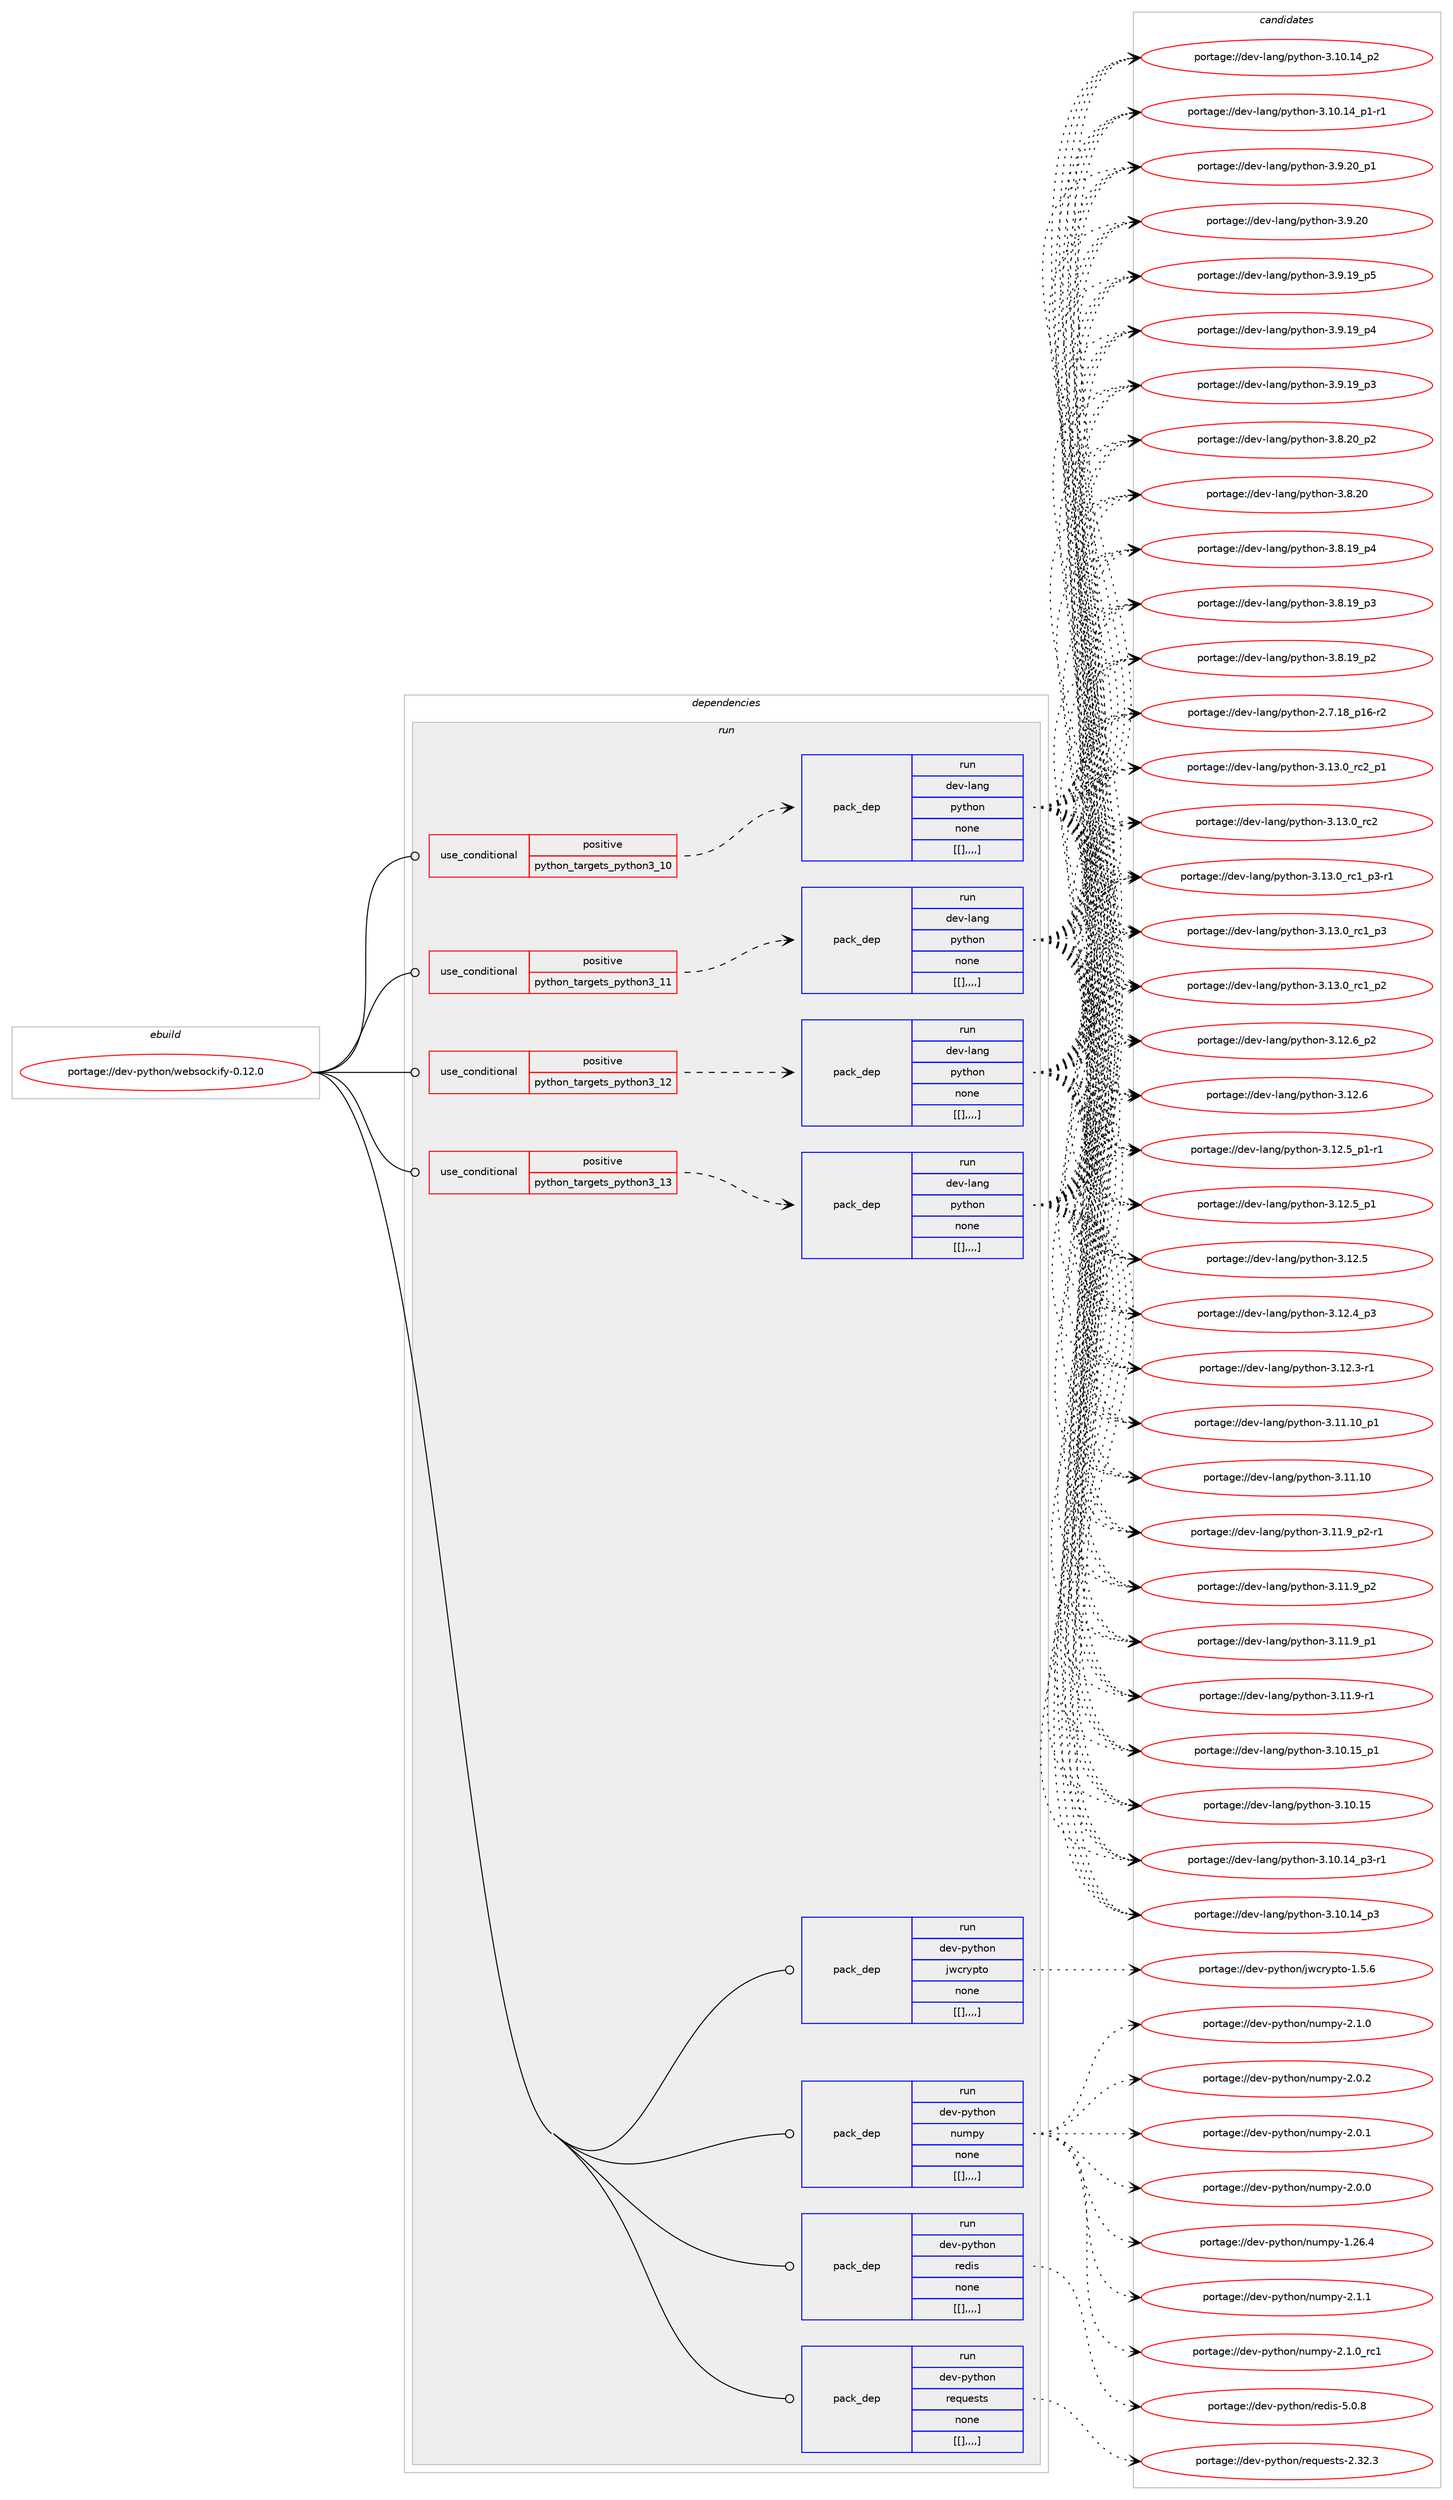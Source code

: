 digraph prolog {

# *************
# Graph options
# *************

newrank=true;
concentrate=true;
compound=true;
graph [rankdir=LR,fontname=Helvetica,fontsize=10,ranksep=1.5];#, ranksep=2.5, nodesep=0.2];
edge  [arrowhead=vee];
node  [fontname=Helvetica,fontsize=10];

# **********
# The ebuild
# **********

subgraph cluster_leftcol {
color=gray;
label=<<i>ebuild</i>>;
id [label="portage://dev-python/websockify-0.12.0", color=red, width=4, href="../dev-python/websockify-0.12.0.svg"];
}

# ****************
# The dependencies
# ****************

subgraph cluster_midcol {
color=gray;
label=<<i>dependencies</i>>;
subgraph cluster_compile {
fillcolor="#eeeeee";
style=filled;
label=<<i>compile</i>>;
}
subgraph cluster_compileandrun {
fillcolor="#eeeeee";
style=filled;
label=<<i>compile and run</i>>;
}
subgraph cluster_run {
fillcolor="#eeeeee";
style=filled;
label=<<i>run</i>>;
subgraph cond42965 {
dependency170851 [label=<<TABLE BORDER="0" CELLBORDER="1" CELLSPACING="0" CELLPADDING="4"><TR><TD ROWSPAN="3" CELLPADDING="10">use_conditional</TD></TR><TR><TD>positive</TD></TR><TR><TD>python_targets_python3_10</TD></TR></TABLE>>, shape=none, color=red];
subgraph pack126623 {
dependency170852 [label=<<TABLE BORDER="0" CELLBORDER="1" CELLSPACING="0" CELLPADDING="4" WIDTH="220"><TR><TD ROWSPAN="6" CELLPADDING="30">pack_dep</TD></TR><TR><TD WIDTH="110">run</TD></TR><TR><TD>dev-lang</TD></TR><TR><TD>python</TD></TR><TR><TD>none</TD></TR><TR><TD>[[],,,,]</TD></TR></TABLE>>, shape=none, color=blue];
}
dependency170851:e -> dependency170852:w [weight=20,style="dashed",arrowhead="vee"];
}
id:e -> dependency170851:w [weight=20,style="solid",arrowhead="odot"];
subgraph cond42966 {
dependency170853 [label=<<TABLE BORDER="0" CELLBORDER="1" CELLSPACING="0" CELLPADDING="4"><TR><TD ROWSPAN="3" CELLPADDING="10">use_conditional</TD></TR><TR><TD>positive</TD></TR><TR><TD>python_targets_python3_11</TD></TR></TABLE>>, shape=none, color=red];
subgraph pack126624 {
dependency170854 [label=<<TABLE BORDER="0" CELLBORDER="1" CELLSPACING="0" CELLPADDING="4" WIDTH="220"><TR><TD ROWSPAN="6" CELLPADDING="30">pack_dep</TD></TR><TR><TD WIDTH="110">run</TD></TR><TR><TD>dev-lang</TD></TR><TR><TD>python</TD></TR><TR><TD>none</TD></TR><TR><TD>[[],,,,]</TD></TR></TABLE>>, shape=none, color=blue];
}
dependency170853:e -> dependency170854:w [weight=20,style="dashed",arrowhead="vee"];
}
id:e -> dependency170853:w [weight=20,style="solid",arrowhead="odot"];
subgraph cond42967 {
dependency170855 [label=<<TABLE BORDER="0" CELLBORDER="1" CELLSPACING="0" CELLPADDING="4"><TR><TD ROWSPAN="3" CELLPADDING="10">use_conditional</TD></TR><TR><TD>positive</TD></TR><TR><TD>python_targets_python3_12</TD></TR></TABLE>>, shape=none, color=red];
subgraph pack126625 {
dependency170856 [label=<<TABLE BORDER="0" CELLBORDER="1" CELLSPACING="0" CELLPADDING="4" WIDTH="220"><TR><TD ROWSPAN="6" CELLPADDING="30">pack_dep</TD></TR><TR><TD WIDTH="110">run</TD></TR><TR><TD>dev-lang</TD></TR><TR><TD>python</TD></TR><TR><TD>none</TD></TR><TR><TD>[[],,,,]</TD></TR></TABLE>>, shape=none, color=blue];
}
dependency170855:e -> dependency170856:w [weight=20,style="dashed",arrowhead="vee"];
}
id:e -> dependency170855:w [weight=20,style="solid",arrowhead="odot"];
subgraph cond42968 {
dependency170857 [label=<<TABLE BORDER="0" CELLBORDER="1" CELLSPACING="0" CELLPADDING="4"><TR><TD ROWSPAN="3" CELLPADDING="10">use_conditional</TD></TR><TR><TD>positive</TD></TR><TR><TD>python_targets_python3_13</TD></TR></TABLE>>, shape=none, color=red];
subgraph pack126626 {
dependency170858 [label=<<TABLE BORDER="0" CELLBORDER="1" CELLSPACING="0" CELLPADDING="4" WIDTH="220"><TR><TD ROWSPAN="6" CELLPADDING="30">pack_dep</TD></TR><TR><TD WIDTH="110">run</TD></TR><TR><TD>dev-lang</TD></TR><TR><TD>python</TD></TR><TR><TD>none</TD></TR><TR><TD>[[],,,,]</TD></TR></TABLE>>, shape=none, color=blue];
}
dependency170857:e -> dependency170858:w [weight=20,style="dashed",arrowhead="vee"];
}
id:e -> dependency170857:w [weight=20,style="solid",arrowhead="odot"];
subgraph pack126627 {
dependency170859 [label=<<TABLE BORDER="0" CELLBORDER="1" CELLSPACING="0" CELLPADDING="4" WIDTH="220"><TR><TD ROWSPAN="6" CELLPADDING="30">pack_dep</TD></TR><TR><TD WIDTH="110">run</TD></TR><TR><TD>dev-python</TD></TR><TR><TD>jwcrypto</TD></TR><TR><TD>none</TD></TR><TR><TD>[[],,,,]</TD></TR></TABLE>>, shape=none, color=blue];
}
id:e -> dependency170859:w [weight=20,style="solid",arrowhead="odot"];
subgraph pack126628 {
dependency170860 [label=<<TABLE BORDER="0" CELLBORDER="1" CELLSPACING="0" CELLPADDING="4" WIDTH="220"><TR><TD ROWSPAN="6" CELLPADDING="30">pack_dep</TD></TR><TR><TD WIDTH="110">run</TD></TR><TR><TD>dev-python</TD></TR><TR><TD>numpy</TD></TR><TR><TD>none</TD></TR><TR><TD>[[],,,,]</TD></TR></TABLE>>, shape=none, color=blue];
}
id:e -> dependency170860:w [weight=20,style="solid",arrowhead="odot"];
subgraph pack126629 {
dependency170861 [label=<<TABLE BORDER="0" CELLBORDER="1" CELLSPACING="0" CELLPADDING="4" WIDTH="220"><TR><TD ROWSPAN="6" CELLPADDING="30">pack_dep</TD></TR><TR><TD WIDTH="110">run</TD></TR><TR><TD>dev-python</TD></TR><TR><TD>redis</TD></TR><TR><TD>none</TD></TR><TR><TD>[[],,,,]</TD></TR></TABLE>>, shape=none, color=blue];
}
id:e -> dependency170861:w [weight=20,style="solid",arrowhead="odot"];
subgraph pack126630 {
dependency170862 [label=<<TABLE BORDER="0" CELLBORDER="1" CELLSPACING="0" CELLPADDING="4" WIDTH="220"><TR><TD ROWSPAN="6" CELLPADDING="30">pack_dep</TD></TR><TR><TD WIDTH="110">run</TD></TR><TR><TD>dev-python</TD></TR><TR><TD>requests</TD></TR><TR><TD>none</TD></TR><TR><TD>[[],,,,]</TD></TR></TABLE>>, shape=none, color=blue];
}
id:e -> dependency170862:w [weight=20,style="solid",arrowhead="odot"];
}
}

# **************
# The candidates
# **************

subgraph cluster_choices {
rank=same;
color=gray;
label=<<i>candidates</i>>;

subgraph choice126623 {
color=black;
nodesep=1;
choice100101118451089711010347112121116104111110455146495146489511499509511249 [label="portage://dev-lang/python-3.13.0_rc2_p1", color=red, width=4,href="../dev-lang/python-3.13.0_rc2_p1.svg"];
choice10010111845108971101034711212111610411111045514649514648951149950 [label="portage://dev-lang/python-3.13.0_rc2", color=red, width=4,href="../dev-lang/python-3.13.0_rc2.svg"];
choice1001011184510897110103471121211161041111104551464951464895114994995112514511449 [label="portage://dev-lang/python-3.13.0_rc1_p3-r1", color=red, width=4,href="../dev-lang/python-3.13.0_rc1_p3-r1.svg"];
choice100101118451089711010347112121116104111110455146495146489511499499511251 [label="portage://dev-lang/python-3.13.0_rc1_p3", color=red, width=4,href="../dev-lang/python-3.13.0_rc1_p3.svg"];
choice100101118451089711010347112121116104111110455146495146489511499499511250 [label="portage://dev-lang/python-3.13.0_rc1_p2", color=red, width=4,href="../dev-lang/python-3.13.0_rc1_p2.svg"];
choice100101118451089711010347112121116104111110455146495046549511250 [label="portage://dev-lang/python-3.12.6_p2", color=red, width=4,href="../dev-lang/python-3.12.6_p2.svg"];
choice10010111845108971101034711212111610411111045514649504654 [label="portage://dev-lang/python-3.12.6", color=red, width=4,href="../dev-lang/python-3.12.6.svg"];
choice1001011184510897110103471121211161041111104551464950465395112494511449 [label="portage://dev-lang/python-3.12.5_p1-r1", color=red, width=4,href="../dev-lang/python-3.12.5_p1-r1.svg"];
choice100101118451089711010347112121116104111110455146495046539511249 [label="portage://dev-lang/python-3.12.5_p1", color=red, width=4,href="../dev-lang/python-3.12.5_p1.svg"];
choice10010111845108971101034711212111610411111045514649504653 [label="portage://dev-lang/python-3.12.5", color=red, width=4,href="../dev-lang/python-3.12.5.svg"];
choice100101118451089711010347112121116104111110455146495046529511251 [label="portage://dev-lang/python-3.12.4_p3", color=red, width=4,href="../dev-lang/python-3.12.4_p3.svg"];
choice100101118451089711010347112121116104111110455146495046514511449 [label="portage://dev-lang/python-3.12.3-r1", color=red, width=4,href="../dev-lang/python-3.12.3-r1.svg"];
choice10010111845108971101034711212111610411111045514649494649489511249 [label="portage://dev-lang/python-3.11.10_p1", color=red, width=4,href="../dev-lang/python-3.11.10_p1.svg"];
choice1001011184510897110103471121211161041111104551464949464948 [label="portage://dev-lang/python-3.11.10", color=red, width=4,href="../dev-lang/python-3.11.10.svg"];
choice1001011184510897110103471121211161041111104551464949465795112504511449 [label="portage://dev-lang/python-3.11.9_p2-r1", color=red, width=4,href="../dev-lang/python-3.11.9_p2-r1.svg"];
choice100101118451089711010347112121116104111110455146494946579511250 [label="portage://dev-lang/python-3.11.9_p2", color=red, width=4,href="../dev-lang/python-3.11.9_p2.svg"];
choice100101118451089711010347112121116104111110455146494946579511249 [label="portage://dev-lang/python-3.11.9_p1", color=red, width=4,href="../dev-lang/python-3.11.9_p1.svg"];
choice100101118451089711010347112121116104111110455146494946574511449 [label="portage://dev-lang/python-3.11.9-r1", color=red, width=4,href="../dev-lang/python-3.11.9-r1.svg"];
choice10010111845108971101034711212111610411111045514649484649539511249 [label="portage://dev-lang/python-3.10.15_p1", color=red, width=4,href="../dev-lang/python-3.10.15_p1.svg"];
choice1001011184510897110103471121211161041111104551464948464953 [label="portage://dev-lang/python-3.10.15", color=red, width=4,href="../dev-lang/python-3.10.15.svg"];
choice100101118451089711010347112121116104111110455146494846495295112514511449 [label="portage://dev-lang/python-3.10.14_p3-r1", color=red, width=4,href="../dev-lang/python-3.10.14_p3-r1.svg"];
choice10010111845108971101034711212111610411111045514649484649529511251 [label="portage://dev-lang/python-3.10.14_p3", color=red, width=4,href="../dev-lang/python-3.10.14_p3.svg"];
choice10010111845108971101034711212111610411111045514649484649529511250 [label="portage://dev-lang/python-3.10.14_p2", color=red, width=4,href="../dev-lang/python-3.10.14_p2.svg"];
choice100101118451089711010347112121116104111110455146494846495295112494511449 [label="portage://dev-lang/python-3.10.14_p1-r1", color=red, width=4,href="../dev-lang/python-3.10.14_p1-r1.svg"];
choice100101118451089711010347112121116104111110455146574650489511249 [label="portage://dev-lang/python-3.9.20_p1", color=red, width=4,href="../dev-lang/python-3.9.20_p1.svg"];
choice10010111845108971101034711212111610411111045514657465048 [label="portage://dev-lang/python-3.9.20", color=red, width=4,href="../dev-lang/python-3.9.20.svg"];
choice100101118451089711010347112121116104111110455146574649579511253 [label="portage://dev-lang/python-3.9.19_p5", color=red, width=4,href="../dev-lang/python-3.9.19_p5.svg"];
choice100101118451089711010347112121116104111110455146574649579511252 [label="portage://dev-lang/python-3.9.19_p4", color=red, width=4,href="../dev-lang/python-3.9.19_p4.svg"];
choice100101118451089711010347112121116104111110455146574649579511251 [label="portage://dev-lang/python-3.9.19_p3", color=red, width=4,href="../dev-lang/python-3.9.19_p3.svg"];
choice100101118451089711010347112121116104111110455146564650489511250 [label="portage://dev-lang/python-3.8.20_p2", color=red, width=4,href="../dev-lang/python-3.8.20_p2.svg"];
choice10010111845108971101034711212111610411111045514656465048 [label="portage://dev-lang/python-3.8.20", color=red, width=4,href="../dev-lang/python-3.8.20.svg"];
choice100101118451089711010347112121116104111110455146564649579511252 [label="portage://dev-lang/python-3.8.19_p4", color=red, width=4,href="../dev-lang/python-3.8.19_p4.svg"];
choice100101118451089711010347112121116104111110455146564649579511251 [label="portage://dev-lang/python-3.8.19_p3", color=red, width=4,href="../dev-lang/python-3.8.19_p3.svg"];
choice100101118451089711010347112121116104111110455146564649579511250 [label="portage://dev-lang/python-3.8.19_p2", color=red, width=4,href="../dev-lang/python-3.8.19_p2.svg"];
choice100101118451089711010347112121116104111110455046554649569511249544511450 [label="portage://dev-lang/python-2.7.18_p16-r2", color=red, width=4,href="../dev-lang/python-2.7.18_p16-r2.svg"];
dependency170852:e -> choice100101118451089711010347112121116104111110455146495146489511499509511249:w [style=dotted,weight="100"];
dependency170852:e -> choice10010111845108971101034711212111610411111045514649514648951149950:w [style=dotted,weight="100"];
dependency170852:e -> choice1001011184510897110103471121211161041111104551464951464895114994995112514511449:w [style=dotted,weight="100"];
dependency170852:e -> choice100101118451089711010347112121116104111110455146495146489511499499511251:w [style=dotted,weight="100"];
dependency170852:e -> choice100101118451089711010347112121116104111110455146495146489511499499511250:w [style=dotted,weight="100"];
dependency170852:e -> choice100101118451089711010347112121116104111110455146495046549511250:w [style=dotted,weight="100"];
dependency170852:e -> choice10010111845108971101034711212111610411111045514649504654:w [style=dotted,weight="100"];
dependency170852:e -> choice1001011184510897110103471121211161041111104551464950465395112494511449:w [style=dotted,weight="100"];
dependency170852:e -> choice100101118451089711010347112121116104111110455146495046539511249:w [style=dotted,weight="100"];
dependency170852:e -> choice10010111845108971101034711212111610411111045514649504653:w [style=dotted,weight="100"];
dependency170852:e -> choice100101118451089711010347112121116104111110455146495046529511251:w [style=dotted,weight="100"];
dependency170852:e -> choice100101118451089711010347112121116104111110455146495046514511449:w [style=dotted,weight="100"];
dependency170852:e -> choice10010111845108971101034711212111610411111045514649494649489511249:w [style=dotted,weight="100"];
dependency170852:e -> choice1001011184510897110103471121211161041111104551464949464948:w [style=dotted,weight="100"];
dependency170852:e -> choice1001011184510897110103471121211161041111104551464949465795112504511449:w [style=dotted,weight="100"];
dependency170852:e -> choice100101118451089711010347112121116104111110455146494946579511250:w [style=dotted,weight="100"];
dependency170852:e -> choice100101118451089711010347112121116104111110455146494946579511249:w [style=dotted,weight="100"];
dependency170852:e -> choice100101118451089711010347112121116104111110455146494946574511449:w [style=dotted,weight="100"];
dependency170852:e -> choice10010111845108971101034711212111610411111045514649484649539511249:w [style=dotted,weight="100"];
dependency170852:e -> choice1001011184510897110103471121211161041111104551464948464953:w [style=dotted,weight="100"];
dependency170852:e -> choice100101118451089711010347112121116104111110455146494846495295112514511449:w [style=dotted,weight="100"];
dependency170852:e -> choice10010111845108971101034711212111610411111045514649484649529511251:w [style=dotted,weight="100"];
dependency170852:e -> choice10010111845108971101034711212111610411111045514649484649529511250:w [style=dotted,weight="100"];
dependency170852:e -> choice100101118451089711010347112121116104111110455146494846495295112494511449:w [style=dotted,weight="100"];
dependency170852:e -> choice100101118451089711010347112121116104111110455146574650489511249:w [style=dotted,weight="100"];
dependency170852:e -> choice10010111845108971101034711212111610411111045514657465048:w [style=dotted,weight="100"];
dependency170852:e -> choice100101118451089711010347112121116104111110455146574649579511253:w [style=dotted,weight="100"];
dependency170852:e -> choice100101118451089711010347112121116104111110455146574649579511252:w [style=dotted,weight="100"];
dependency170852:e -> choice100101118451089711010347112121116104111110455146574649579511251:w [style=dotted,weight="100"];
dependency170852:e -> choice100101118451089711010347112121116104111110455146564650489511250:w [style=dotted,weight="100"];
dependency170852:e -> choice10010111845108971101034711212111610411111045514656465048:w [style=dotted,weight="100"];
dependency170852:e -> choice100101118451089711010347112121116104111110455146564649579511252:w [style=dotted,weight="100"];
dependency170852:e -> choice100101118451089711010347112121116104111110455146564649579511251:w [style=dotted,weight="100"];
dependency170852:e -> choice100101118451089711010347112121116104111110455146564649579511250:w [style=dotted,weight="100"];
dependency170852:e -> choice100101118451089711010347112121116104111110455046554649569511249544511450:w [style=dotted,weight="100"];
}
subgraph choice126624 {
color=black;
nodesep=1;
choice100101118451089711010347112121116104111110455146495146489511499509511249 [label="portage://dev-lang/python-3.13.0_rc2_p1", color=red, width=4,href="../dev-lang/python-3.13.0_rc2_p1.svg"];
choice10010111845108971101034711212111610411111045514649514648951149950 [label="portage://dev-lang/python-3.13.0_rc2", color=red, width=4,href="../dev-lang/python-3.13.0_rc2.svg"];
choice1001011184510897110103471121211161041111104551464951464895114994995112514511449 [label="portage://dev-lang/python-3.13.0_rc1_p3-r1", color=red, width=4,href="../dev-lang/python-3.13.0_rc1_p3-r1.svg"];
choice100101118451089711010347112121116104111110455146495146489511499499511251 [label="portage://dev-lang/python-3.13.0_rc1_p3", color=red, width=4,href="../dev-lang/python-3.13.0_rc1_p3.svg"];
choice100101118451089711010347112121116104111110455146495146489511499499511250 [label="portage://dev-lang/python-3.13.0_rc1_p2", color=red, width=4,href="../dev-lang/python-3.13.0_rc1_p2.svg"];
choice100101118451089711010347112121116104111110455146495046549511250 [label="portage://dev-lang/python-3.12.6_p2", color=red, width=4,href="../dev-lang/python-3.12.6_p2.svg"];
choice10010111845108971101034711212111610411111045514649504654 [label="portage://dev-lang/python-3.12.6", color=red, width=4,href="../dev-lang/python-3.12.6.svg"];
choice1001011184510897110103471121211161041111104551464950465395112494511449 [label="portage://dev-lang/python-3.12.5_p1-r1", color=red, width=4,href="../dev-lang/python-3.12.5_p1-r1.svg"];
choice100101118451089711010347112121116104111110455146495046539511249 [label="portage://dev-lang/python-3.12.5_p1", color=red, width=4,href="../dev-lang/python-3.12.5_p1.svg"];
choice10010111845108971101034711212111610411111045514649504653 [label="portage://dev-lang/python-3.12.5", color=red, width=4,href="../dev-lang/python-3.12.5.svg"];
choice100101118451089711010347112121116104111110455146495046529511251 [label="portage://dev-lang/python-3.12.4_p3", color=red, width=4,href="../dev-lang/python-3.12.4_p3.svg"];
choice100101118451089711010347112121116104111110455146495046514511449 [label="portage://dev-lang/python-3.12.3-r1", color=red, width=4,href="../dev-lang/python-3.12.3-r1.svg"];
choice10010111845108971101034711212111610411111045514649494649489511249 [label="portage://dev-lang/python-3.11.10_p1", color=red, width=4,href="../dev-lang/python-3.11.10_p1.svg"];
choice1001011184510897110103471121211161041111104551464949464948 [label="portage://dev-lang/python-3.11.10", color=red, width=4,href="../dev-lang/python-3.11.10.svg"];
choice1001011184510897110103471121211161041111104551464949465795112504511449 [label="portage://dev-lang/python-3.11.9_p2-r1", color=red, width=4,href="../dev-lang/python-3.11.9_p2-r1.svg"];
choice100101118451089711010347112121116104111110455146494946579511250 [label="portage://dev-lang/python-3.11.9_p2", color=red, width=4,href="../dev-lang/python-3.11.9_p2.svg"];
choice100101118451089711010347112121116104111110455146494946579511249 [label="portage://dev-lang/python-3.11.9_p1", color=red, width=4,href="../dev-lang/python-3.11.9_p1.svg"];
choice100101118451089711010347112121116104111110455146494946574511449 [label="portage://dev-lang/python-3.11.9-r1", color=red, width=4,href="../dev-lang/python-3.11.9-r1.svg"];
choice10010111845108971101034711212111610411111045514649484649539511249 [label="portage://dev-lang/python-3.10.15_p1", color=red, width=4,href="../dev-lang/python-3.10.15_p1.svg"];
choice1001011184510897110103471121211161041111104551464948464953 [label="portage://dev-lang/python-3.10.15", color=red, width=4,href="../dev-lang/python-3.10.15.svg"];
choice100101118451089711010347112121116104111110455146494846495295112514511449 [label="portage://dev-lang/python-3.10.14_p3-r1", color=red, width=4,href="../dev-lang/python-3.10.14_p3-r1.svg"];
choice10010111845108971101034711212111610411111045514649484649529511251 [label="portage://dev-lang/python-3.10.14_p3", color=red, width=4,href="../dev-lang/python-3.10.14_p3.svg"];
choice10010111845108971101034711212111610411111045514649484649529511250 [label="portage://dev-lang/python-3.10.14_p2", color=red, width=4,href="../dev-lang/python-3.10.14_p2.svg"];
choice100101118451089711010347112121116104111110455146494846495295112494511449 [label="portage://dev-lang/python-3.10.14_p1-r1", color=red, width=4,href="../dev-lang/python-3.10.14_p1-r1.svg"];
choice100101118451089711010347112121116104111110455146574650489511249 [label="portage://dev-lang/python-3.9.20_p1", color=red, width=4,href="../dev-lang/python-3.9.20_p1.svg"];
choice10010111845108971101034711212111610411111045514657465048 [label="portage://dev-lang/python-3.9.20", color=red, width=4,href="../dev-lang/python-3.9.20.svg"];
choice100101118451089711010347112121116104111110455146574649579511253 [label="portage://dev-lang/python-3.9.19_p5", color=red, width=4,href="../dev-lang/python-3.9.19_p5.svg"];
choice100101118451089711010347112121116104111110455146574649579511252 [label="portage://dev-lang/python-3.9.19_p4", color=red, width=4,href="../dev-lang/python-3.9.19_p4.svg"];
choice100101118451089711010347112121116104111110455146574649579511251 [label="portage://dev-lang/python-3.9.19_p3", color=red, width=4,href="../dev-lang/python-3.9.19_p3.svg"];
choice100101118451089711010347112121116104111110455146564650489511250 [label="portage://dev-lang/python-3.8.20_p2", color=red, width=4,href="../dev-lang/python-3.8.20_p2.svg"];
choice10010111845108971101034711212111610411111045514656465048 [label="portage://dev-lang/python-3.8.20", color=red, width=4,href="../dev-lang/python-3.8.20.svg"];
choice100101118451089711010347112121116104111110455146564649579511252 [label="portage://dev-lang/python-3.8.19_p4", color=red, width=4,href="../dev-lang/python-3.8.19_p4.svg"];
choice100101118451089711010347112121116104111110455146564649579511251 [label="portage://dev-lang/python-3.8.19_p3", color=red, width=4,href="../dev-lang/python-3.8.19_p3.svg"];
choice100101118451089711010347112121116104111110455146564649579511250 [label="portage://dev-lang/python-3.8.19_p2", color=red, width=4,href="../dev-lang/python-3.8.19_p2.svg"];
choice100101118451089711010347112121116104111110455046554649569511249544511450 [label="portage://dev-lang/python-2.7.18_p16-r2", color=red, width=4,href="../dev-lang/python-2.7.18_p16-r2.svg"];
dependency170854:e -> choice100101118451089711010347112121116104111110455146495146489511499509511249:w [style=dotted,weight="100"];
dependency170854:e -> choice10010111845108971101034711212111610411111045514649514648951149950:w [style=dotted,weight="100"];
dependency170854:e -> choice1001011184510897110103471121211161041111104551464951464895114994995112514511449:w [style=dotted,weight="100"];
dependency170854:e -> choice100101118451089711010347112121116104111110455146495146489511499499511251:w [style=dotted,weight="100"];
dependency170854:e -> choice100101118451089711010347112121116104111110455146495146489511499499511250:w [style=dotted,weight="100"];
dependency170854:e -> choice100101118451089711010347112121116104111110455146495046549511250:w [style=dotted,weight="100"];
dependency170854:e -> choice10010111845108971101034711212111610411111045514649504654:w [style=dotted,weight="100"];
dependency170854:e -> choice1001011184510897110103471121211161041111104551464950465395112494511449:w [style=dotted,weight="100"];
dependency170854:e -> choice100101118451089711010347112121116104111110455146495046539511249:w [style=dotted,weight="100"];
dependency170854:e -> choice10010111845108971101034711212111610411111045514649504653:w [style=dotted,weight="100"];
dependency170854:e -> choice100101118451089711010347112121116104111110455146495046529511251:w [style=dotted,weight="100"];
dependency170854:e -> choice100101118451089711010347112121116104111110455146495046514511449:w [style=dotted,weight="100"];
dependency170854:e -> choice10010111845108971101034711212111610411111045514649494649489511249:w [style=dotted,weight="100"];
dependency170854:e -> choice1001011184510897110103471121211161041111104551464949464948:w [style=dotted,weight="100"];
dependency170854:e -> choice1001011184510897110103471121211161041111104551464949465795112504511449:w [style=dotted,weight="100"];
dependency170854:e -> choice100101118451089711010347112121116104111110455146494946579511250:w [style=dotted,weight="100"];
dependency170854:e -> choice100101118451089711010347112121116104111110455146494946579511249:w [style=dotted,weight="100"];
dependency170854:e -> choice100101118451089711010347112121116104111110455146494946574511449:w [style=dotted,weight="100"];
dependency170854:e -> choice10010111845108971101034711212111610411111045514649484649539511249:w [style=dotted,weight="100"];
dependency170854:e -> choice1001011184510897110103471121211161041111104551464948464953:w [style=dotted,weight="100"];
dependency170854:e -> choice100101118451089711010347112121116104111110455146494846495295112514511449:w [style=dotted,weight="100"];
dependency170854:e -> choice10010111845108971101034711212111610411111045514649484649529511251:w [style=dotted,weight="100"];
dependency170854:e -> choice10010111845108971101034711212111610411111045514649484649529511250:w [style=dotted,weight="100"];
dependency170854:e -> choice100101118451089711010347112121116104111110455146494846495295112494511449:w [style=dotted,weight="100"];
dependency170854:e -> choice100101118451089711010347112121116104111110455146574650489511249:w [style=dotted,weight="100"];
dependency170854:e -> choice10010111845108971101034711212111610411111045514657465048:w [style=dotted,weight="100"];
dependency170854:e -> choice100101118451089711010347112121116104111110455146574649579511253:w [style=dotted,weight="100"];
dependency170854:e -> choice100101118451089711010347112121116104111110455146574649579511252:w [style=dotted,weight="100"];
dependency170854:e -> choice100101118451089711010347112121116104111110455146574649579511251:w [style=dotted,weight="100"];
dependency170854:e -> choice100101118451089711010347112121116104111110455146564650489511250:w [style=dotted,weight="100"];
dependency170854:e -> choice10010111845108971101034711212111610411111045514656465048:w [style=dotted,weight="100"];
dependency170854:e -> choice100101118451089711010347112121116104111110455146564649579511252:w [style=dotted,weight="100"];
dependency170854:e -> choice100101118451089711010347112121116104111110455146564649579511251:w [style=dotted,weight="100"];
dependency170854:e -> choice100101118451089711010347112121116104111110455146564649579511250:w [style=dotted,weight="100"];
dependency170854:e -> choice100101118451089711010347112121116104111110455046554649569511249544511450:w [style=dotted,weight="100"];
}
subgraph choice126625 {
color=black;
nodesep=1;
choice100101118451089711010347112121116104111110455146495146489511499509511249 [label="portage://dev-lang/python-3.13.0_rc2_p1", color=red, width=4,href="../dev-lang/python-3.13.0_rc2_p1.svg"];
choice10010111845108971101034711212111610411111045514649514648951149950 [label="portage://dev-lang/python-3.13.0_rc2", color=red, width=4,href="../dev-lang/python-3.13.0_rc2.svg"];
choice1001011184510897110103471121211161041111104551464951464895114994995112514511449 [label="portage://dev-lang/python-3.13.0_rc1_p3-r1", color=red, width=4,href="../dev-lang/python-3.13.0_rc1_p3-r1.svg"];
choice100101118451089711010347112121116104111110455146495146489511499499511251 [label="portage://dev-lang/python-3.13.0_rc1_p3", color=red, width=4,href="../dev-lang/python-3.13.0_rc1_p3.svg"];
choice100101118451089711010347112121116104111110455146495146489511499499511250 [label="portage://dev-lang/python-3.13.0_rc1_p2", color=red, width=4,href="../dev-lang/python-3.13.0_rc1_p2.svg"];
choice100101118451089711010347112121116104111110455146495046549511250 [label="portage://dev-lang/python-3.12.6_p2", color=red, width=4,href="../dev-lang/python-3.12.6_p2.svg"];
choice10010111845108971101034711212111610411111045514649504654 [label="portage://dev-lang/python-3.12.6", color=red, width=4,href="../dev-lang/python-3.12.6.svg"];
choice1001011184510897110103471121211161041111104551464950465395112494511449 [label="portage://dev-lang/python-3.12.5_p1-r1", color=red, width=4,href="../dev-lang/python-3.12.5_p1-r1.svg"];
choice100101118451089711010347112121116104111110455146495046539511249 [label="portage://dev-lang/python-3.12.5_p1", color=red, width=4,href="../dev-lang/python-3.12.5_p1.svg"];
choice10010111845108971101034711212111610411111045514649504653 [label="portage://dev-lang/python-3.12.5", color=red, width=4,href="../dev-lang/python-3.12.5.svg"];
choice100101118451089711010347112121116104111110455146495046529511251 [label="portage://dev-lang/python-3.12.4_p3", color=red, width=4,href="../dev-lang/python-3.12.4_p3.svg"];
choice100101118451089711010347112121116104111110455146495046514511449 [label="portage://dev-lang/python-3.12.3-r1", color=red, width=4,href="../dev-lang/python-3.12.3-r1.svg"];
choice10010111845108971101034711212111610411111045514649494649489511249 [label="portage://dev-lang/python-3.11.10_p1", color=red, width=4,href="../dev-lang/python-3.11.10_p1.svg"];
choice1001011184510897110103471121211161041111104551464949464948 [label="portage://dev-lang/python-3.11.10", color=red, width=4,href="../dev-lang/python-3.11.10.svg"];
choice1001011184510897110103471121211161041111104551464949465795112504511449 [label="portage://dev-lang/python-3.11.9_p2-r1", color=red, width=4,href="../dev-lang/python-3.11.9_p2-r1.svg"];
choice100101118451089711010347112121116104111110455146494946579511250 [label="portage://dev-lang/python-3.11.9_p2", color=red, width=4,href="../dev-lang/python-3.11.9_p2.svg"];
choice100101118451089711010347112121116104111110455146494946579511249 [label="portage://dev-lang/python-3.11.9_p1", color=red, width=4,href="../dev-lang/python-3.11.9_p1.svg"];
choice100101118451089711010347112121116104111110455146494946574511449 [label="portage://dev-lang/python-3.11.9-r1", color=red, width=4,href="../dev-lang/python-3.11.9-r1.svg"];
choice10010111845108971101034711212111610411111045514649484649539511249 [label="portage://dev-lang/python-3.10.15_p1", color=red, width=4,href="../dev-lang/python-3.10.15_p1.svg"];
choice1001011184510897110103471121211161041111104551464948464953 [label="portage://dev-lang/python-3.10.15", color=red, width=4,href="../dev-lang/python-3.10.15.svg"];
choice100101118451089711010347112121116104111110455146494846495295112514511449 [label="portage://dev-lang/python-3.10.14_p3-r1", color=red, width=4,href="../dev-lang/python-3.10.14_p3-r1.svg"];
choice10010111845108971101034711212111610411111045514649484649529511251 [label="portage://dev-lang/python-3.10.14_p3", color=red, width=4,href="../dev-lang/python-3.10.14_p3.svg"];
choice10010111845108971101034711212111610411111045514649484649529511250 [label="portage://dev-lang/python-3.10.14_p2", color=red, width=4,href="../dev-lang/python-3.10.14_p2.svg"];
choice100101118451089711010347112121116104111110455146494846495295112494511449 [label="portage://dev-lang/python-3.10.14_p1-r1", color=red, width=4,href="../dev-lang/python-3.10.14_p1-r1.svg"];
choice100101118451089711010347112121116104111110455146574650489511249 [label="portage://dev-lang/python-3.9.20_p1", color=red, width=4,href="../dev-lang/python-3.9.20_p1.svg"];
choice10010111845108971101034711212111610411111045514657465048 [label="portage://dev-lang/python-3.9.20", color=red, width=4,href="../dev-lang/python-3.9.20.svg"];
choice100101118451089711010347112121116104111110455146574649579511253 [label="portage://dev-lang/python-3.9.19_p5", color=red, width=4,href="../dev-lang/python-3.9.19_p5.svg"];
choice100101118451089711010347112121116104111110455146574649579511252 [label="portage://dev-lang/python-3.9.19_p4", color=red, width=4,href="../dev-lang/python-3.9.19_p4.svg"];
choice100101118451089711010347112121116104111110455146574649579511251 [label="portage://dev-lang/python-3.9.19_p3", color=red, width=4,href="../dev-lang/python-3.9.19_p3.svg"];
choice100101118451089711010347112121116104111110455146564650489511250 [label="portage://dev-lang/python-3.8.20_p2", color=red, width=4,href="../dev-lang/python-3.8.20_p2.svg"];
choice10010111845108971101034711212111610411111045514656465048 [label="portage://dev-lang/python-3.8.20", color=red, width=4,href="../dev-lang/python-3.8.20.svg"];
choice100101118451089711010347112121116104111110455146564649579511252 [label="portage://dev-lang/python-3.8.19_p4", color=red, width=4,href="../dev-lang/python-3.8.19_p4.svg"];
choice100101118451089711010347112121116104111110455146564649579511251 [label="portage://dev-lang/python-3.8.19_p3", color=red, width=4,href="../dev-lang/python-3.8.19_p3.svg"];
choice100101118451089711010347112121116104111110455146564649579511250 [label="portage://dev-lang/python-3.8.19_p2", color=red, width=4,href="../dev-lang/python-3.8.19_p2.svg"];
choice100101118451089711010347112121116104111110455046554649569511249544511450 [label="portage://dev-lang/python-2.7.18_p16-r2", color=red, width=4,href="../dev-lang/python-2.7.18_p16-r2.svg"];
dependency170856:e -> choice100101118451089711010347112121116104111110455146495146489511499509511249:w [style=dotted,weight="100"];
dependency170856:e -> choice10010111845108971101034711212111610411111045514649514648951149950:w [style=dotted,weight="100"];
dependency170856:e -> choice1001011184510897110103471121211161041111104551464951464895114994995112514511449:w [style=dotted,weight="100"];
dependency170856:e -> choice100101118451089711010347112121116104111110455146495146489511499499511251:w [style=dotted,weight="100"];
dependency170856:e -> choice100101118451089711010347112121116104111110455146495146489511499499511250:w [style=dotted,weight="100"];
dependency170856:e -> choice100101118451089711010347112121116104111110455146495046549511250:w [style=dotted,weight="100"];
dependency170856:e -> choice10010111845108971101034711212111610411111045514649504654:w [style=dotted,weight="100"];
dependency170856:e -> choice1001011184510897110103471121211161041111104551464950465395112494511449:w [style=dotted,weight="100"];
dependency170856:e -> choice100101118451089711010347112121116104111110455146495046539511249:w [style=dotted,weight="100"];
dependency170856:e -> choice10010111845108971101034711212111610411111045514649504653:w [style=dotted,weight="100"];
dependency170856:e -> choice100101118451089711010347112121116104111110455146495046529511251:w [style=dotted,weight="100"];
dependency170856:e -> choice100101118451089711010347112121116104111110455146495046514511449:w [style=dotted,weight="100"];
dependency170856:e -> choice10010111845108971101034711212111610411111045514649494649489511249:w [style=dotted,weight="100"];
dependency170856:e -> choice1001011184510897110103471121211161041111104551464949464948:w [style=dotted,weight="100"];
dependency170856:e -> choice1001011184510897110103471121211161041111104551464949465795112504511449:w [style=dotted,weight="100"];
dependency170856:e -> choice100101118451089711010347112121116104111110455146494946579511250:w [style=dotted,weight="100"];
dependency170856:e -> choice100101118451089711010347112121116104111110455146494946579511249:w [style=dotted,weight="100"];
dependency170856:e -> choice100101118451089711010347112121116104111110455146494946574511449:w [style=dotted,weight="100"];
dependency170856:e -> choice10010111845108971101034711212111610411111045514649484649539511249:w [style=dotted,weight="100"];
dependency170856:e -> choice1001011184510897110103471121211161041111104551464948464953:w [style=dotted,weight="100"];
dependency170856:e -> choice100101118451089711010347112121116104111110455146494846495295112514511449:w [style=dotted,weight="100"];
dependency170856:e -> choice10010111845108971101034711212111610411111045514649484649529511251:w [style=dotted,weight="100"];
dependency170856:e -> choice10010111845108971101034711212111610411111045514649484649529511250:w [style=dotted,weight="100"];
dependency170856:e -> choice100101118451089711010347112121116104111110455146494846495295112494511449:w [style=dotted,weight="100"];
dependency170856:e -> choice100101118451089711010347112121116104111110455146574650489511249:w [style=dotted,weight="100"];
dependency170856:e -> choice10010111845108971101034711212111610411111045514657465048:w [style=dotted,weight="100"];
dependency170856:e -> choice100101118451089711010347112121116104111110455146574649579511253:w [style=dotted,weight="100"];
dependency170856:e -> choice100101118451089711010347112121116104111110455146574649579511252:w [style=dotted,weight="100"];
dependency170856:e -> choice100101118451089711010347112121116104111110455146574649579511251:w [style=dotted,weight="100"];
dependency170856:e -> choice100101118451089711010347112121116104111110455146564650489511250:w [style=dotted,weight="100"];
dependency170856:e -> choice10010111845108971101034711212111610411111045514656465048:w [style=dotted,weight="100"];
dependency170856:e -> choice100101118451089711010347112121116104111110455146564649579511252:w [style=dotted,weight="100"];
dependency170856:e -> choice100101118451089711010347112121116104111110455146564649579511251:w [style=dotted,weight="100"];
dependency170856:e -> choice100101118451089711010347112121116104111110455146564649579511250:w [style=dotted,weight="100"];
dependency170856:e -> choice100101118451089711010347112121116104111110455046554649569511249544511450:w [style=dotted,weight="100"];
}
subgraph choice126626 {
color=black;
nodesep=1;
choice100101118451089711010347112121116104111110455146495146489511499509511249 [label="portage://dev-lang/python-3.13.0_rc2_p1", color=red, width=4,href="../dev-lang/python-3.13.0_rc2_p1.svg"];
choice10010111845108971101034711212111610411111045514649514648951149950 [label="portage://dev-lang/python-3.13.0_rc2", color=red, width=4,href="../dev-lang/python-3.13.0_rc2.svg"];
choice1001011184510897110103471121211161041111104551464951464895114994995112514511449 [label="portage://dev-lang/python-3.13.0_rc1_p3-r1", color=red, width=4,href="../dev-lang/python-3.13.0_rc1_p3-r1.svg"];
choice100101118451089711010347112121116104111110455146495146489511499499511251 [label="portage://dev-lang/python-3.13.0_rc1_p3", color=red, width=4,href="../dev-lang/python-3.13.0_rc1_p3.svg"];
choice100101118451089711010347112121116104111110455146495146489511499499511250 [label="portage://dev-lang/python-3.13.0_rc1_p2", color=red, width=4,href="../dev-lang/python-3.13.0_rc1_p2.svg"];
choice100101118451089711010347112121116104111110455146495046549511250 [label="portage://dev-lang/python-3.12.6_p2", color=red, width=4,href="../dev-lang/python-3.12.6_p2.svg"];
choice10010111845108971101034711212111610411111045514649504654 [label="portage://dev-lang/python-3.12.6", color=red, width=4,href="../dev-lang/python-3.12.6.svg"];
choice1001011184510897110103471121211161041111104551464950465395112494511449 [label="portage://dev-lang/python-3.12.5_p1-r1", color=red, width=4,href="../dev-lang/python-3.12.5_p1-r1.svg"];
choice100101118451089711010347112121116104111110455146495046539511249 [label="portage://dev-lang/python-3.12.5_p1", color=red, width=4,href="../dev-lang/python-3.12.5_p1.svg"];
choice10010111845108971101034711212111610411111045514649504653 [label="portage://dev-lang/python-3.12.5", color=red, width=4,href="../dev-lang/python-3.12.5.svg"];
choice100101118451089711010347112121116104111110455146495046529511251 [label="portage://dev-lang/python-3.12.4_p3", color=red, width=4,href="../dev-lang/python-3.12.4_p3.svg"];
choice100101118451089711010347112121116104111110455146495046514511449 [label="portage://dev-lang/python-3.12.3-r1", color=red, width=4,href="../dev-lang/python-3.12.3-r1.svg"];
choice10010111845108971101034711212111610411111045514649494649489511249 [label="portage://dev-lang/python-3.11.10_p1", color=red, width=4,href="../dev-lang/python-3.11.10_p1.svg"];
choice1001011184510897110103471121211161041111104551464949464948 [label="portage://dev-lang/python-3.11.10", color=red, width=4,href="../dev-lang/python-3.11.10.svg"];
choice1001011184510897110103471121211161041111104551464949465795112504511449 [label="portage://dev-lang/python-3.11.9_p2-r1", color=red, width=4,href="../dev-lang/python-3.11.9_p2-r1.svg"];
choice100101118451089711010347112121116104111110455146494946579511250 [label="portage://dev-lang/python-3.11.9_p2", color=red, width=4,href="../dev-lang/python-3.11.9_p2.svg"];
choice100101118451089711010347112121116104111110455146494946579511249 [label="portage://dev-lang/python-3.11.9_p1", color=red, width=4,href="../dev-lang/python-3.11.9_p1.svg"];
choice100101118451089711010347112121116104111110455146494946574511449 [label="portage://dev-lang/python-3.11.9-r1", color=red, width=4,href="../dev-lang/python-3.11.9-r1.svg"];
choice10010111845108971101034711212111610411111045514649484649539511249 [label="portage://dev-lang/python-3.10.15_p1", color=red, width=4,href="../dev-lang/python-3.10.15_p1.svg"];
choice1001011184510897110103471121211161041111104551464948464953 [label="portage://dev-lang/python-3.10.15", color=red, width=4,href="../dev-lang/python-3.10.15.svg"];
choice100101118451089711010347112121116104111110455146494846495295112514511449 [label="portage://dev-lang/python-3.10.14_p3-r1", color=red, width=4,href="../dev-lang/python-3.10.14_p3-r1.svg"];
choice10010111845108971101034711212111610411111045514649484649529511251 [label="portage://dev-lang/python-3.10.14_p3", color=red, width=4,href="../dev-lang/python-3.10.14_p3.svg"];
choice10010111845108971101034711212111610411111045514649484649529511250 [label="portage://dev-lang/python-3.10.14_p2", color=red, width=4,href="../dev-lang/python-3.10.14_p2.svg"];
choice100101118451089711010347112121116104111110455146494846495295112494511449 [label="portage://dev-lang/python-3.10.14_p1-r1", color=red, width=4,href="../dev-lang/python-3.10.14_p1-r1.svg"];
choice100101118451089711010347112121116104111110455146574650489511249 [label="portage://dev-lang/python-3.9.20_p1", color=red, width=4,href="../dev-lang/python-3.9.20_p1.svg"];
choice10010111845108971101034711212111610411111045514657465048 [label="portage://dev-lang/python-3.9.20", color=red, width=4,href="../dev-lang/python-3.9.20.svg"];
choice100101118451089711010347112121116104111110455146574649579511253 [label="portage://dev-lang/python-3.9.19_p5", color=red, width=4,href="../dev-lang/python-3.9.19_p5.svg"];
choice100101118451089711010347112121116104111110455146574649579511252 [label="portage://dev-lang/python-3.9.19_p4", color=red, width=4,href="../dev-lang/python-3.9.19_p4.svg"];
choice100101118451089711010347112121116104111110455146574649579511251 [label="portage://dev-lang/python-3.9.19_p3", color=red, width=4,href="../dev-lang/python-3.9.19_p3.svg"];
choice100101118451089711010347112121116104111110455146564650489511250 [label="portage://dev-lang/python-3.8.20_p2", color=red, width=4,href="../dev-lang/python-3.8.20_p2.svg"];
choice10010111845108971101034711212111610411111045514656465048 [label="portage://dev-lang/python-3.8.20", color=red, width=4,href="../dev-lang/python-3.8.20.svg"];
choice100101118451089711010347112121116104111110455146564649579511252 [label="portage://dev-lang/python-3.8.19_p4", color=red, width=4,href="../dev-lang/python-3.8.19_p4.svg"];
choice100101118451089711010347112121116104111110455146564649579511251 [label="portage://dev-lang/python-3.8.19_p3", color=red, width=4,href="../dev-lang/python-3.8.19_p3.svg"];
choice100101118451089711010347112121116104111110455146564649579511250 [label="portage://dev-lang/python-3.8.19_p2", color=red, width=4,href="../dev-lang/python-3.8.19_p2.svg"];
choice100101118451089711010347112121116104111110455046554649569511249544511450 [label="portage://dev-lang/python-2.7.18_p16-r2", color=red, width=4,href="../dev-lang/python-2.7.18_p16-r2.svg"];
dependency170858:e -> choice100101118451089711010347112121116104111110455146495146489511499509511249:w [style=dotted,weight="100"];
dependency170858:e -> choice10010111845108971101034711212111610411111045514649514648951149950:w [style=dotted,weight="100"];
dependency170858:e -> choice1001011184510897110103471121211161041111104551464951464895114994995112514511449:w [style=dotted,weight="100"];
dependency170858:e -> choice100101118451089711010347112121116104111110455146495146489511499499511251:w [style=dotted,weight="100"];
dependency170858:e -> choice100101118451089711010347112121116104111110455146495146489511499499511250:w [style=dotted,weight="100"];
dependency170858:e -> choice100101118451089711010347112121116104111110455146495046549511250:w [style=dotted,weight="100"];
dependency170858:e -> choice10010111845108971101034711212111610411111045514649504654:w [style=dotted,weight="100"];
dependency170858:e -> choice1001011184510897110103471121211161041111104551464950465395112494511449:w [style=dotted,weight="100"];
dependency170858:e -> choice100101118451089711010347112121116104111110455146495046539511249:w [style=dotted,weight="100"];
dependency170858:e -> choice10010111845108971101034711212111610411111045514649504653:w [style=dotted,weight="100"];
dependency170858:e -> choice100101118451089711010347112121116104111110455146495046529511251:w [style=dotted,weight="100"];
dependency170858:e -> choice100101118451089711010347112121116104111110455146495046514511449:w [style=dotted,weight="100"];
dependency170858:e -> choice10010111845108971101034711212111610411111045514649494649489511249:w [style=dotted,weight="100"];
dependency170858:e -> choice1001011184510897110103471121211161041111104551464949464948:w [style=dotted,weight="100"];
dependency170858:e -> choice1001011184510897110103471121211161041111104551464949465795112504511449:w [style=dotted,weight="100"];
dependency170858:e -> choice100101118451089711010347112121116104111110455146494946579511250:w [style=dotted,weight="100"];
dependency170858:e -> choice100101118451089711010347112121116104111110455146494946579511249:w [style=dotted,weight="100"];
dependency170858:e -> choice100101118451089711010347112121116104111110455146494946574511449:w [style=dotted,weight="100"];
dependency170858:e -> choice10010111845108971101034711212111610411111045514649484649539511249:w [style=dotted,weight="100"];
dependency170858:e -> choice1001011184510897110103471121211161041111104551464948464953:w [style=dotted,weight="100"];
dependency170858:e -> choice100101118451089711010347112121116104111110455146494846495295112514511449:w [style=dotted,weight="100"];
dependency170858:e -> choice10010111845108971101034711212111610411111045514649484649529511251:w [style=dotted,weight="100"];
dependency170858:e -> choice10010111845108971101034711212111610411111045514649484649529511250:w [style=dotted,weight="100"];
dependency170858:e -> choice100101118451089711010347112121116104111110455146494846495295112494511449:w [style=dotted,weight="100"];
dependency170858:e -> choice100101118451089711010347112121116104111110455146574650489511249:w [style=dotted,weight="100"];
dependency170858:e -> choice10010111845108971101034711212111610411111045514657465048:w [style=dotted,weight="100"];
dependency170858:e -> choice100101118451089711010347112121116104111110455146574649579511253:w [style=dotted,weight="100"];
dependency170858:e -> choice100101118451089711010347112121116104111110455146574649579511252:w [style=dotted,weight="100"];
dependency170858:e -> choice100101118451089711010347112121116104111110455146574649579511251:w [style=dotted,weight="100"];
dependency170858:e -> choice100101118451089711010347112121116104111110455146564650489511250:w [style=dotted,weight="100"];
dependency170858:e -> choice10010111845108971101034711212111610411111045514656465048:w [style=dotted,weight="100"];
dependency170858:e -> choice100101118451089711010347112121116104111110455146564649579511252:w [style=dotted,weight="100"];
dependency170858:e -> choice100101118451089711010347112121116104111110455146564649579511251:w [style=dotted,weight="100"];
dependency170858:e -> choice100101118451089711010347112121116104111110455146564649579511250:w [style=dotted,weight="100"];
dependency170858:e -> choice100101118451089711010347112121116104111110455046554649569511249544511450:w [style=dotted,weight="100"];
}
subgraph choice126627 {
color=black;
nodesep=1;
choice100101118451121211161041111104710611999114121112116111454946534654 [label="portage://dev-python/jwcrypto-1.5.6", color=red, width=4,href="../dev-python/jwcrypto-1.5.6.svg"];
dependency170859:e -> choice100101118451121211161041111104710611999114121112116111454946534654:w [style=dotted,weight="100"];
}
subgraph choice126628 {
color=black;
nodesep=1;
choice1001011184511212111610411111047110117109112121455046494649 [label="portage://dev-python/numpy-2.1.1", color=red, width=4,href="../dev-python/numpy-2.1.1.svg"];
choice1001011184511212111610411111047110117109112121455046494648951149949 [label="portage://dev-python/numpy-2.1.0_rc1", color=red, width=4,href="../dev-python/numpy-2.1.0_rc1.svg"];
choice1001011184511212111610411111047110117109112121455046494648 [label="portage://dev-python/numpy-2.1.0", color=red, width=4,href="../dev-python/numpy-2.1.0.svg"];
choice1001011184511212111610411111047110117109112121455046484650 [label="portage://dev-python/numpy-2.0.2", color=red, width=4,href="../dev-python/numpy-2.0.2.svg"];
choice1001011184511212111610411111047110117109112121455046484649 [label="portage://dev-python/numpy-2.0.1", color=red, width=4,href="../dev-python/numpy-2.0.1.svg"];
choice1001011184511212111610411111047110117109112121455046484648 [label="portage://dev-python/numpy-2.0.0", color=red, width=4,href="../dev-python/numpy-2.0.0.svg"];
choice100101118451121211161041111104711011710911212145494650544652 [label="portage://dev-python/numpy-1.26.4", color=red, width=4,href="../dev-python/numpy-1.26.4.svg"];
dependency170860:e -> choice1001011184511212111610411111047110117109112121455046494649:w [style=dotted,weight="100"];
dependency170860:e -> choice1001011184511212111610411111047110117109112121455046494648951149949:w [style=dotted,weight="100"];
dependency170860:e -> choice1001011184511212111610411111047110117109112121455046494648:w [style=dotted,weight="100"];
dependency170860:e -> choice1001011184511212111610411111047110117109112121455046484650:w [style=dotted,weight="100"];
dependency170860:e -> choice1001011184511212111610411111047110117109112121455046484649:w [style=dotted,weight="100"];
dependency170860:e -> choice1001011184511212111610411111047110117109112121455046484648:w [style=dotted,weight="100"];
dependency170860:e -> choice100101118451121211161041111104711011710911212145494650544652:w [style=dotted,weight="100"];
}
subgraph choice126629 {
color=black;
nodesep=1;
choice1001011184511212111610411111047114101100105115455346484656 [label="portage://dev-python/redis-5.0.8", color=red, width=4,href="../dev-python/redis-5.0.8.svg"];
dependency170861:e -> choice1001011184511212111610411111047114101100105115455346484656:w [style=dotted,weight="100"];
}
subgraph choice126630 {
color=black;
nodesep=1;
choice100101118451121211161041111104711410111311710111511611545504651504651 [label="portage://dev-python/requests-2.32.3", color=red, width=4,href="../dev-python/requests-2.32.3.svg"];
dependency170862:e -> choice100101118451121211161041111104711410111311710111511611545504651504651:w [style=dotted,weight="100"];
}
}

}
